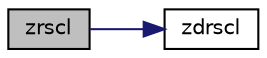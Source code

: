 digraph "zrscl"
{
 // LATEX_PDF_SIZE
  edge [fontname="Helvetica",fontsize="10",labelfontname="Helvetica",labelfontsize="10"];
  node [fontname="Helvetica",fontsize="10",shape=record];
  rankdir="LR";
  Node1 [label="zrscl",height=0.2,width=0.4,color="black", fillcolor="grey75", style="filled", fontcolor="black",tooltip="ZDRSCL multiplies a vector by the reciprocal of a real scalar."];
  Node1 -> Node2 [color="midnightblue",fontsize="10",style="solid",fontname="Helvetica"];
  Node2 [label="zdrscl",height=0.2,width=0.4,color="black", fillcolor="white", style="filled",URL="$zdrscl_8f.html#ad73ec38e29df0385ee6fda7d832fd205",tooltip="ZDRSCL multiplies a vector by the reciprocal of a real scalar."];
}
